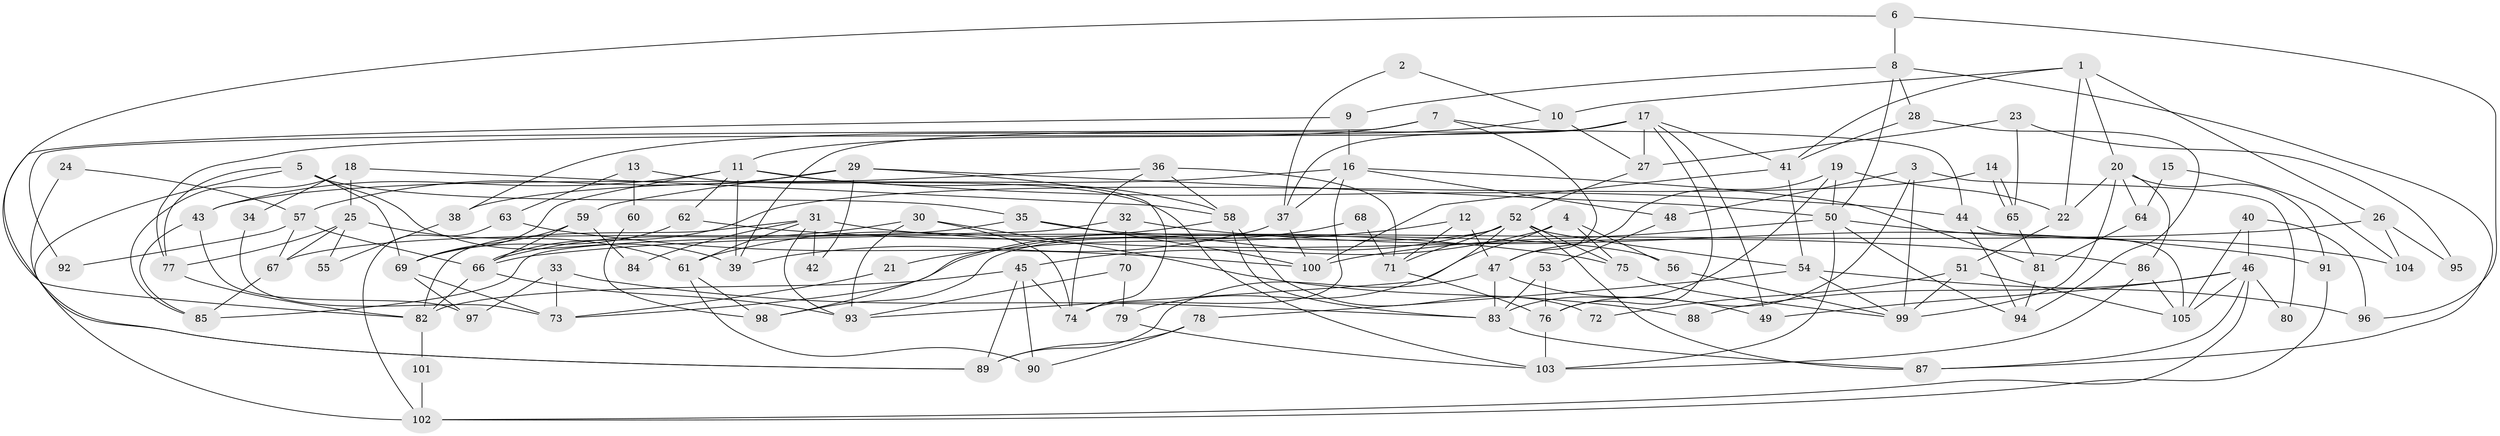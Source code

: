 // coarse degree distribution, {20: 0.019230769230769232, 4: 0.1346153846153846, 3: 0.19230769230769232, 10: 0.019230769230769232, 6: 0.11538461538461539, 5: 0.07692307692307693, 11: 0.019230769230769232, 9: 0.038461538461538464, 1: 0.019230769230769232, 8: 0.057692307692307696, 14: 0.019230769230769232, 2: 0.17307692307692307, 7: 0.07692307692307693, 13: 0.038461538461538464}
// Generated by graph-tools (version 1.1) at 2025/18/03/04/25 18:18:32]
// undirected, 105 vertices, 210 edges
graph export_dot {
graph [start="1"]
  node [color=gray90,style=filled];
  1;
  2;
  3;
  4;
  5;
  6;
  7;
  8;
  9;
  10;
  11;
  12;
  13;
  14;
  15;
  16;
  17;
  18;
  19;
  20;
  21;
  22;
  23;
  24;
  25;
  26;
  27;
  28;
  29;
  30;
  31;
  32;
  33;
  34;
  35;
  36;
  37;
  38;
  39;
  40;
  41;
  42;
  43;
  44;
  45;
  46;
  47;
  48;
  49;
  50;
  51;
  52;
  53;
  54;
  55;
  56;
  57;
  58;
  59;
  60;
  61;
  62;
  63;
  64;
  65;
  66;
  67;
  68;
  69;
  70;
  71;
  72;
  73;
  74;
  75;
  76;
  77;
  78;
  79;
  80;
  81;
  82;
  83;
  84;
  85;
  86;
  87;
  88;
  89;
  90;
  91;
  92;
  93;
  94;
  95;
  96;
  97;
  98;
  99;
  100;
  101;
  102;
  103;
  104;
  105;
  1 -- 22;
  1 -- 41;
  1 -- 10;
  1 -- 20;
  1 -- 26;
  2 -- 10;
  2 -- 37;
  3 -- 99;
  3 -- 48;
  3 -- 76;
  3 -- 80;
  4 -- 75;
  4 -- 56;
  4 -- 45;
  4 -- 93;
  5 -- 35;
  5 -- 77;
  5 -- 39;
  5 -- 69;
  5 -- 102;
  6 -- 8;
  6 -- 82;
  6 -- 96;
  7 -- 47;
  7 -- 44;
  7 -- 11;
  7 -- 92;
  8 -- 50;
  8 -- 87;
  8 -- 9;
  8 -- 28;
  9 -- 89;
  9 -- 16;
  10 -- 27;
  10 -- 38;
  11 -- 43;
  11 -- 39;
  11 -- 44;
  11 -- 58;
  11 -- 62;
  11 -- 69;
  12 -- 47;
  12 -- 71;
  12 -- 21;
  13 -- 63;
  13 -- 103;
  13 -- 60;
  14 -- 65;
  14 -- 65;
  14 -- 66;
  15 -- 64;
  15 -- 104;
  16 -- 37;
  16 -- 38;
  16 -- 48;
  16 -- 74;
  16 -- 81;
  17 -- 41;
  17 -- 39;
  17 -- 27;
  17 -- 37;
  17 -- 49;
  17 -- 76;
  17 -- 77;
  18 -- 85;
  18 -- 58;
  18 -- 25;
  18 -- 34;
  19 -- 47;
  19 -- 50;
  19 -- 22;
  19 -- 83;
  20 -- 22;
  20 -- 64;
  20 -- 86;
  20 -- 91;
  20 -- 99;
  21 -- 73;
  22 -- 51;
  23 -- 27;
  23 -- 65;
  23 -- 95;
  24 -- 57;
  24 -- 89;
  25 -- 67;
  25 -- 55;
  25 -- 61;
  25 -- 77;
  26 -- 66;
  26 -- 95;
  26 -- 104;
  27 -- 52;
  28 -- 94;
  28 -- 41;
  29 -- 74;
  29 -- 59;
  29 -- 42;
  29 -- 50;
  29 -- 57;
  30 -- 93;
  30 -- 66;
  30 -- 74;
  30 -- 88;
  31 -- 82;
  31 -- 61;
  31 -- 42;
  31 -- 84;
  31 -- 86;
  31 -- 93;
  32 -- 70;
  32 -- 91;
  32 -- 85;
  33 -- 83;
  33 -- 73;
  33 -- 97;
  34 -- 73;
  35 -- 67;
  35 -- 100;
  35 -- 56;
  36 -- 74;
  36 -- 71;
  36 -- 43;
  36 -- 58;
  37 -- 39;
  37 -- 100;
  38 -- 55;
  40 -- 105;
  40 -- 96;
  40 -- 46;
  41 -- 100;
  41 -- 54;
  43 -- 97;
  43 -- 85;
  44 -- 105;
  44 -- 94;
  45 -- 74;
  45 -- 82;
  45 -- 89;
  45 -- 90;
  46 -- 87;
  46 -- 49;
  46 -- 80;
  46 -- 88;
  46 -- 102;
  46 -- 105;
  47 -- 83;
  47 -- 49;
  47 -- 89;
  48 -- 53;
  50 -- 103;
  50 -- 94;
  50 -- 100;
  50 -- 104;
  51 -- 99;
  51 -- 105;
  51 -- 72;
  52 -- 54;
  52 -- 75;
  52 -- 71;
  52 -- 73;
  52 -- 79;
  52 -- 87;
  52 -- 98;
  53 -- 83;
  53 -- 76;
  54 -- 78;
  54 -- 96;
  54 -- 99;
  56 -- 99;
  57 -- 66;
  57 -- 67;
  57 -- 92;
  58 -- 61;
  58 -- 72;
  58 -- 83;
  59 -- 69;
  59 -- 66;
  59 -- 84;
  60 -- 98;
  61 -- 90;
  61 -- 98;
  62 -- 69;
  62 -- 75;
  63 -- 102;
  63 -- 100;
  64 -- 81;
  65 -- 81;
  66 -- 82;
  66 -- 93;
  67 -- 85;
  68 -- 71;
  68 -- 98;
  69 -- 73;
  69 -- 97;
  70 -- 79;
  70 -- 93;
  71 -- 76;
  75 -- 99;
  76 -- 103;
  77 -- 82;
  78 -- 89;
  78 -- 90;
  79 -- 103;
  81 -- 94;
  82 -- 101;
  83 -- 87;
  86 -- 103;
  86 -- 105;
  91 -- 102;
  101 -- 102;
}

